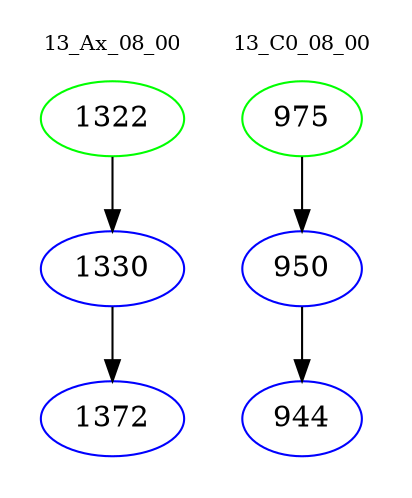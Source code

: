 digraph{
subgraph cluster_0 {
color = white
label = "13_Ax_08_00";
fontsize=10;
T0_1322 [label="1322", color="green"]
T0_1322 -> T0_1330 [color="black"]
T0_1330 [label="1330", color="blue"]
T0_1330 -> T0_1372 [color="black"]
T0_1372 [label="1372", color="blue"]
}
subgraph cluster_1 {
color = white
label = "13_C0_08_00";
fontsize=10;
T1_975 [label="975", color="green"]
T1_975 -> T1_950 [color="black"]
T1_950 [label="950", color="blue"]
T1_950 -> T1_944 [color="black"]
T1_944 [label="944", color="blue"]
}
}
